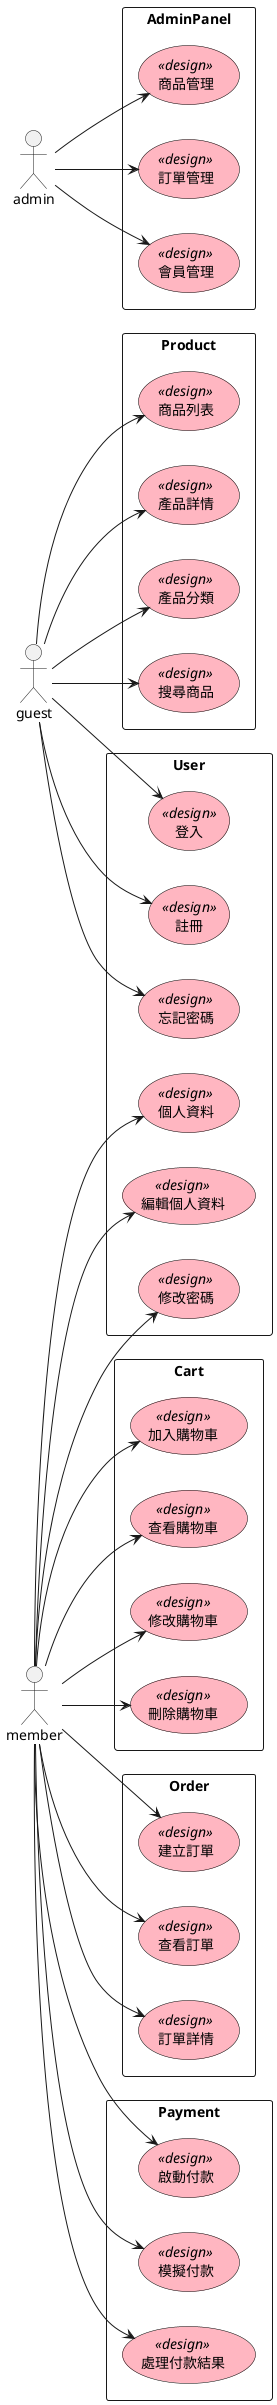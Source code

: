 @startuml
left to right direction
skinparam packageStyle rectangle
skinparam usecase {
  BackgroundColor<<design>> LightPink
  BorderColor black
}

actor guest
actor member
actor admin


package User{
    usecase "登入" <<design>> as Login
    usecase "註冊" <<design>> as Register
    usecase "忘記密碼" <<design>> as ForgetPw
    usecase "個人資料" <<design>> as Profile
    usecase "編輯個人資料" <<design>> as EditProfile
    usecase "修改密碼" <<design>> as ChangePw
}

package Product{
    usecase "商品列表" <<design>> as ProductList
    usecase "產品詳情" <<design>> as ProductDetail
    usecase "產品分類" <<design>> as ProductCategory
    usecase "搜尋商品" <<design>> as SearchProduct
}

package Cart {
  usecase "加入購物車" <<design>> as AddCart
  usecase "查看購物車" <<design>> as ViewCart
  usecase "修改購物車" <<design>> as EditCart
  usecase "刪除購物車" <<design>> as DeleteCart
}

package Order{
    usecase "建立訂單" <<design>> as AddOrder
    usecase "查看訂單" <<design>> as ViewOrder
    usecase "訂單詳情" <<design>> as OrderDetail
}

package AdminPanel{
    usecase "商品管理" <<design>> as ProductManagement
    usecase "訂單管理" <<design>> as OrderManagement
    usecase "會員管理" <<design>> as MemberManagement
}

package Payment{
  usecase "啟動付款" <<design>> as InitiatePayment
  usecase "模擬付款" <<design>> as MockPayment
  usecase "處理付款結果" <<design>> as PaymentResult
}

member --> AddCart
member --> ViewCart
member --> EditCart
member --> DeleteCart
member --> Profile
member --> EditProfile
member --> ChangePw
member --> AddOrder
member --> ViewOrder
member --> OrderDetail
member --> InitiatePayment
member --> MockPayment
member --> PaymentResult

guest --> Login
guest --> Register
guest --> ForgetPw
guest --> ProductList
guest --> ProductDetail
guest --> ProductCategory
guest --> SearchProduct

admin --> ProductManagement
admin --> OrderManagement
admin --> MemberManagement


@enduml